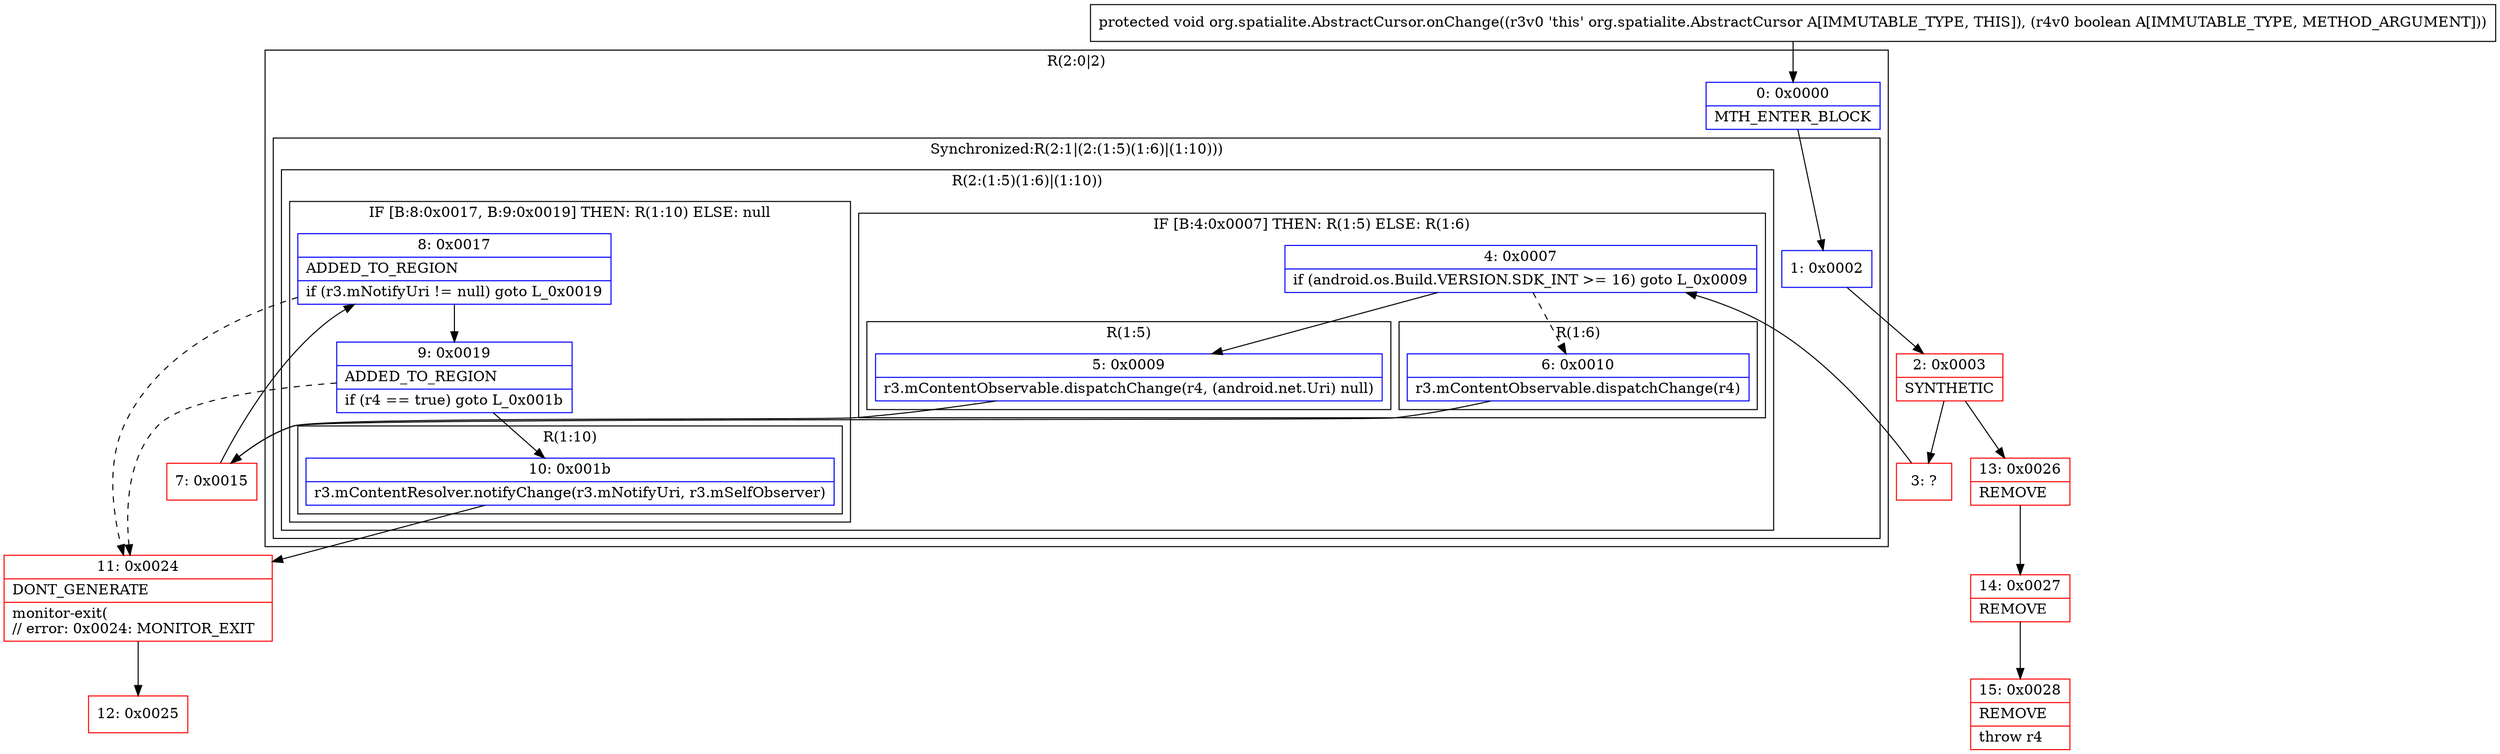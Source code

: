 digraph "CFG fororg.spatialite.AbstractCursor.onChange(Z)V" {
subgraph cluster_Region_2011015752 {
label = "R(2:0|2)";
node [shape=record,color=blue];
Node_0 [shape=record,label="{0\:\ 0x0000|MTH_ENTER_BLOCK\l}"];
subgraph cluster_SynchronizedRegion_2127604801 {
label = "Synchronized:R(2:1|(2:(1:5)(1:6)|(1:10)))";
node [shape=record,color=blue];
Node_1 [shape=record,label="{1\:\ 0x0002}"];
subgraph cluster_Region_227228509 {
label = "R(2:(1:5)(1:6)|(1:10))";
node [shape=record,color=blue];
subgraph cluster_IfRegion_950577888 {
label = "IF [B:4:0x0007] THEN: R(1:5) ELSE: R(1:6)";
node [shape=record,color=blue];
Node_4 [shape=record,label="{4\:\ 0x0007|if (android.os.Build.VERSION.SDK_INT \>= 16) goto L_0x0009\l}"];
subgraph cluster_Region_574478423 {
label = "R(1:5)";
node [shape=record,color=blue];
Node_5 [shape=record,label="{5\:\ 0x0009|r3.mContentObservable.dispatchChange(r4, (android.net.Uri) null)\l}"];
}
subgraph cluster_Region_1509219061 {
label = "R(1:6)";
node [shape=record,color=blue];
Node_6 [shape=record,label="{6\:\ 0x0010|r3.mContentObservable.dispatchChange(r4)\l}"];
}
}
subgraph cluster_IfRegion_233915205 {
label = "IF [B:8:0x0017, B:9:0x0019] THEN: R(1:10) ELSE: null";
node [shape=record,color=blue];
Node_8 [shape=record,label="{8\:\ 0x0017|ADDED_TO_REGION\l|if (r3.mNotifyUri != null) goto L_0x0019\l}"];
Node_9 [shape=record,label="{9\:\ 0x0019|ADDED_TO_REGION\l|if (r4 == true) goto L_0x001b\l}"];
subgraph cluster_Region_1894975409 {
label = "R(1:10)";
node [shape=record,color=blue];
Node_10 [shape=record,label="{10\:\ 0x001b|r3.mContentResolver.notifyChange(r3.mNotifyUri, r3.mSelfObserver)\l}"];
}
}
}
}
}
Node_2 [shape=record,color=red,label="{2\:\ 0x0003|SYNTHETIC\l}"];
Node_3 [shape=record,color=red,label="{3\:\ ?}"];
Node_7 [shape=record,color=red,label="{7\:\ 0x0015}"];
Node_11 [shape=record,color=red,label="{11\:\ 0x0024|DONT_GENERATE\l|monitor\-exit(\l\/\/ error: 0x0024: MONITOR_EXIT  \l}"];
Node_12 [shape=record,color=red,label="{12\:\ 0x0025}"];
Node_13 [shape=record,color=red,label="{13\:\ 0x0026|REMOVE\l}"];
Node_14 [shape=record,color=red,label="{14\:\ 0x0027|REMOVE\l}"];
Node_15 [shape=record,color=red,label="{15\:\ 0x0028|REMOVE\l|throw r4\l}"];
MethodNode[shape=record,label="{protected void org.spatialite.AbstractCursor.onChange((r3v0 'this' org.spatialite.AbstractCursor A[IMMUTABLE_TYPE, THIS]), (r4v0 boolean A[IMMUTABLE_TYPE, METHOD_ARGUMENT])) }"];
MethodNode -> Node_0;
Node_0 -> Node_1;
Node_1 -> Node_2;
Node_4 -> Node_5;
Node_4 -> Node_6[style=dashed];
Node_5 -> Node_7;
Node_6 -> Node_7;
Node_8 -> Node_9;
Node_8 -> Node_11[style=dashed];
Node_9 -> Node_10;
Node_9 -> Node_11[style=dashed];
Node_10 -> Node_11;
Node_2 -> Node_3;
Node_2 -> Node_13;
Node_3 -> Node_4;
Node_7 -> Node_8;
Node_11 -> Node_12;
Node_13 -> Node_14;
Node_14 -> Node_15;
}


